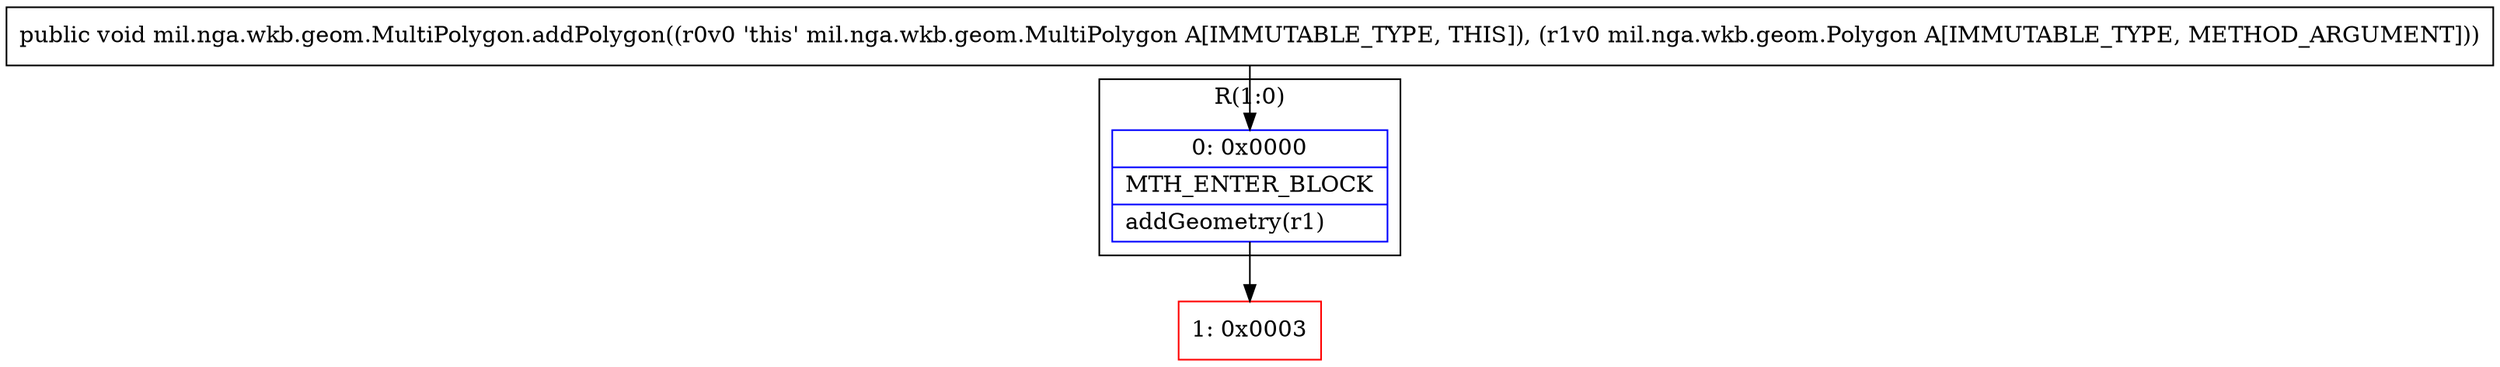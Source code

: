 digraph "CFG formil.nga.wkb.geom.MultiPolygon.addPolygon(Lmil\/nga\/wkb\/geom\/Polygon;)V" {
subgraph cluster_Region_534700301 {
label = "R(1:0)";
node [shape=record,color=blue];
Node_0 [shape=record,label="{0\:\ 0x0000|MTH_ENTER_BLOCK\l|addGeometry(r1)\l}"];
}
Node_1 [shape=record,color=red,label="{1\:\ 0x0003}"];
MethodNode[shape=record,label="{public void mil.nga.wkb.geom.MultiPolygon.addPolygon((r0v0 'this' mil.nga.wkb.geom.MultiPolygon A[IMMUTABLE_TYPE, THIS]), (r1v0 mil.nga.wkb.geom.Polygon A[IMMUTABLE_TYPE, METHOD_ARGUMENT])) }"];
MethodNode -> Node_0;
Node_0 -> Node_1;
}

